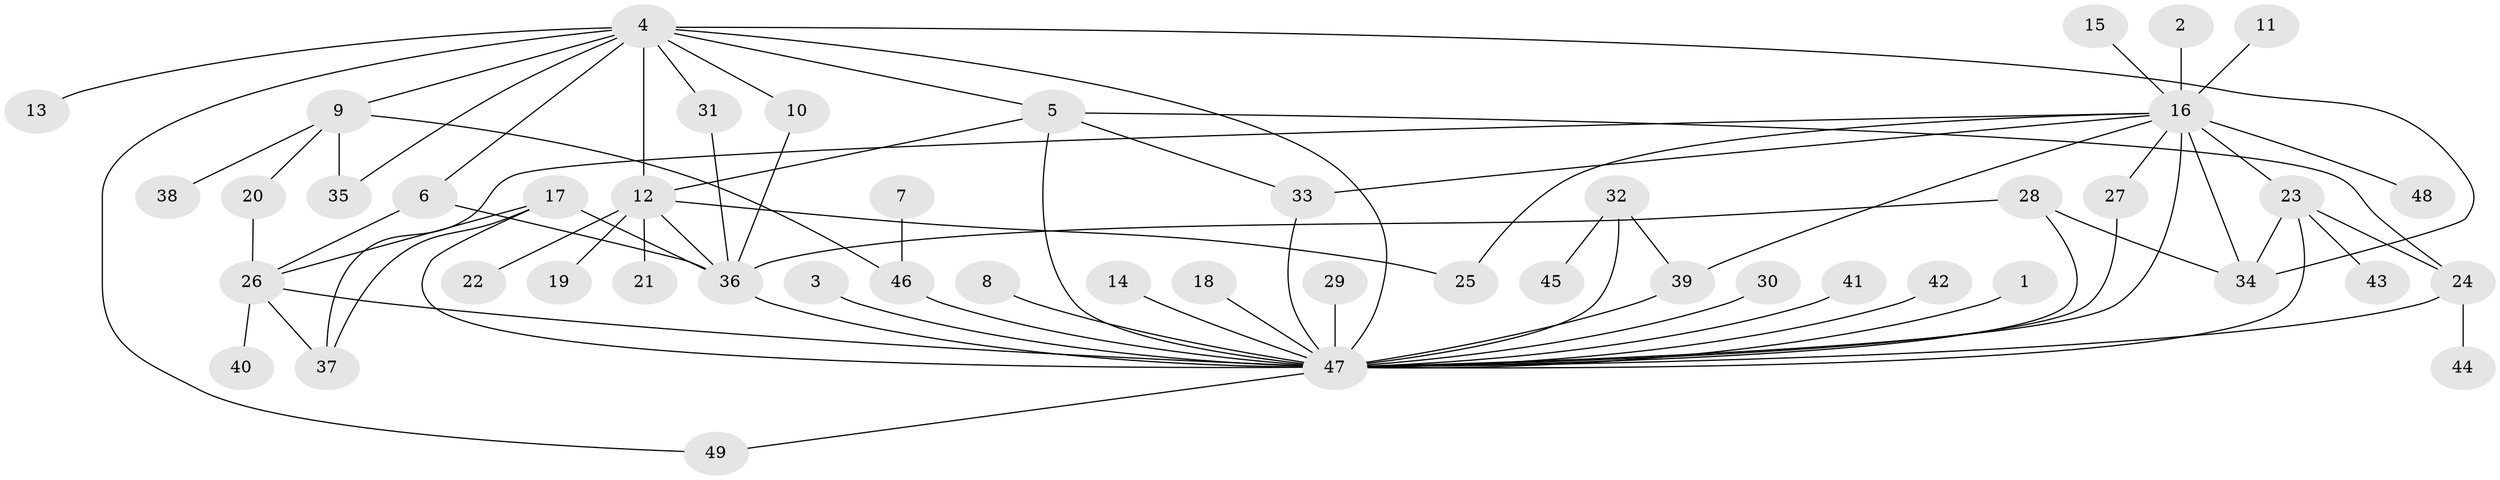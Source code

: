 // original degree distribution, {13: 0.010309278350515464, 3: 0.16494845360824742, 37: 0.010309278350515464, 2: 0.20618556701030927, 14: 0.010309278350515464, 1: 0.3917525773195876, 6: 0.030927835051546393, 4: 0.10309278350515463, 7: 0.010309278350515464, 5: 0.05154639175257732, 8: 0.010309278350515464}
// Generated by graph-tools (version 1.1) at 2025/49/03/09/25 03:49:59]
// undirected, 49 vertices, 76 edges
graph export_dot {
graph [start="1"]
  node [color=gray90,style=filled];
  1;
  2;
  3;
  4;
  5;
  6;
  7;
  8;
  9;
  10;
  11;
  12;
  13;
  14;
  15;
  16;
  17;
  18;
  19;
  20;
  21;
  22;
  23;
  24;
  25;
  26;
  27;
  28;
  29;
  30;
  31;
  32;
  33;
  34;
  35;
  36;
  37;
  38;
  39;
  40;
  41;
  42;
  43;
  44;
  45;
  46;
  47;
  48;
  49;
  1 -- 47 [weight=1.0];
  2 -- 16 [weight=1.0];
  3 -- 47 [weight=1.0];
  4 -- 5 [weight=1.0];
  4 -- 6 [weight=1.0];
  4 -- 9 [weight=1.0];
  4 -- 10 [weight=1.0];
  4 -- 12 [weight=1.0];
  4 -- 13 [weight=1.0];
  4 -- 31 [weight=1.0];
  4 -- 34 [weight=1.0];
  4 -- 35 [weight=1.0];
  4 -- 47 [weight=1.0];
  4 -- 49 [weight=1.0];
  5 -- 12 [weight=1.0];
  5 -- 24 [weight=1.0];
  5 -- 33 [weight=1.0];
  5 -- 47 [weight=1.0];
  6 -- 26 [weight=1.0];
  6 -- 36 [weight=1.0];
  7 -- 46 [weight=1.0];
  8 -- 47 [weight=1.0];
  9 -- 20 [weight=1.0];
  9 -- 35 [weight=1.0];
  9 -- 38 [weight=1.0];
  9 -- 46 [weight=1.0];
  10 -- 36 [weight=1.0];
  11 -- 16 [weight=1.0];
  12 -- 19 [weight=1.0];
  12 -- 21 [weight=1.0];
  12 -- 22 [weight=1.0];
  12 -- 25 [weight=1.0];
  12 -- 36 [weight=1.0];
  14 -- 47 [weight=1.0];
  15 -- 16 [weight=1.0];
  16 -- 23 [weight=3.0];
  16 -- 25 [weight=1.0];
  16 -- 27 [weight=1.0];
  16 -- 33 [weight=2.0];
  16 -- 34 [weight=2.0];
  16 -- 37 [weight=1.0];
  16 -- 39 [weight=1.0];
  16 -- 47 [weight=2.0];
  16 -- 48 [weight=1.0];
  17 -- 26 [weight=1.0];
  17 -- 36 [weight=1.0];
  17 -- 37 [weight=1.0];
  17 -- 47 [weight=2.0];
  18 -- 47 [weight=1.0];
  20 -- 26 [weight=1.0];
  23 -- 24 [weight=1.0];
  23 -- 34 [weight=2.0];
  23 -- 43 [weight=1.0];
  23 -- 47 [weight=2.0];
  24 -- 44 [weight=1.0];
  24 -- 47 [weight=2.0];
  26 -- 37 [weight=1.0];
  26 -- 40 [weight=1.0];
  26 -- 47 [weight=1.0];
  27 -- 47 [weight=1.0];
  28 -- 34 [weight=1.0];
  28 -- 36 [weight=1.0];
  28 -- 47 [weight=1.0];
  29 -- 47 [weight=1.0];
  30 -- 47 [weight=1.0];
  31 -- 36 [weight=1.0];
  32 -- 39 [weight=1.0];
  32 -- 45 [weight=1.0];
  32 -- 47 [weight=1.0];
  33 -- 47 [weight=1.0];
  36 -- 47 [weight=3.0];
  39 -- 47 [weight=1.0];
  41 -- 47 [weight=1.0];
  42 -- 47 [weight=1.0];
  46 -- 47 [weight=2.0];
  47 -- 49 [weight=1.0];
}
